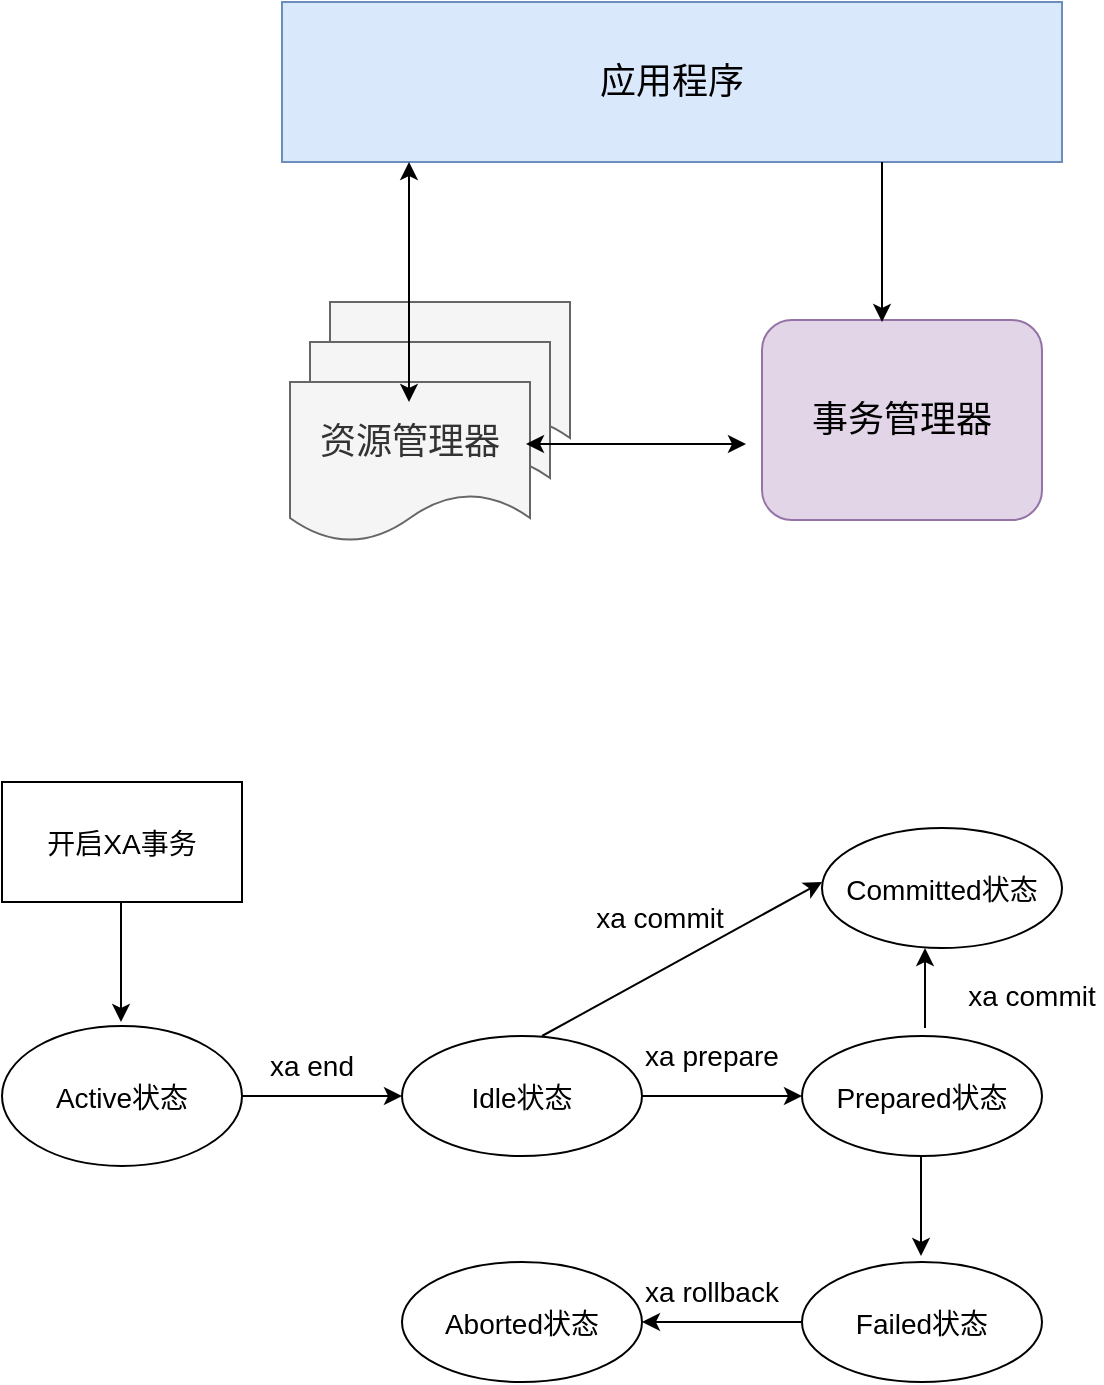 <mxfile version="20.0.4" type="github">
  <diagram id="ObCENUlUA4ZSgpgrxgMP" name="Page-1">
    <mxGraphModel dx="1422" dy="762" grid="1" gridSize="10" guides="1" tooltips="1" connect="1" arrows="1" fold="1" page="1" pageScale="1" pageWidth="827" pageHeight="1169" math="0" shadow="0">
      <root>
        <mxCell id="0" />
        <mxCell id="1" parent="0" />
        <mxCell id="dxR8QtIztpEpAp44_qmE-1" value="&lt;font style=&quot;font-size: 18px;&quot;&gt;应用程序&lt;/font&gt;" style="rounded=0;whiteSpace=wrap;html=1;fillColor=#dae8fc;strokeColor=#6c8ebf;" vertex="1" parent="1">
          <mxGeometry x="190" y="120" width="390" height="80" as="geometry" />
        </mxCell>
        <mxCell id="dxR8QtIztpEpAp44_qmE-2" value="" style="shape=document;whiteSpace=wrap;html=1;boundedLbl=1;fontSize=24;fillColor=#f5f5f5;fontColor=#333333;strokeColor=#666666;" vertex="1" parent="1">
          <mxGeometry x="214" y="270" width="120" height="80" as="geometry" />
        </mxCell>
        <mxCell id="dxR8QtIztpEpAp44_qmE-3" value="" style="shape=document;whiteSpace=wrap;html=1;boundedLbl=1;fontSize=24;fillColor=#f5f5f5;fontColor=#333333;strokeColor=#666666;" vertex="1" parent="1">
          <mxGeometry x="204" y="290" width="120" height="80" as="geometry" />
        </mxCell>
        <mxCell id="dxR8QtIztpEpAp44_qmE-4" value="&lt;font style=&quot;font-size: 18px;&quot;&gt;资源管理器&lt;/font&gt;" style="shape=document;whiteSpace=wrap;html=1;boundedLbl=1;fontSize=24;fillColor=#f5f5f5;fontColor=#333333;strokeColor=#666666;" vertex="1" parent="1">
          <mxGeometry x="194" y="310" width="120" height="80" as="geometry" />
        </mxCell>
        <mxCell id="dxR8QtIztpEpAp44_qmE-6" value="" style="endArrow=classic;startArrow=classic;html=1;rounded=0;fontSize=18;" edge="1" parent="1">
          <mxGeometry width="50" height="50" relative="1" as="geometry">
            <mxPoint x="253.5" y="320" as="sourcePoint" />
            <mxPoint x="253.5" y="200" as="targetPoint" />
          </mxGeometry>
        </mxCell>
        <mxCell id="dxR8QtIztpEpAp44_qmE-7" value="事务管理器" style="rounded=1;whiteSpace=wrap;html=1;fontSize=18;fillColor=#e1d5e7;strokeColor=#9673a6;" vertex="1" parent="1">
          <mxGeometry x="430" y="279" width="140" height="100" as="geometry" />
        </mxCell>
        <mxCell id="dxR8QtIztpEpAp44_qmE-8" value="" style="endArrow=classic;startArrow=classic;html=1;rounded=0;fontSize=18;" edge="1" parent="1">
          <mxGeometry width="50" height="50" relative="1" as="geometry">
            <mxPoint x="312" y="341" as="sourcePoint" />
            <mxPoint x="422" y="341" as="targetPoint" />
          </mxGeometry>
        </mxCell>
        <mxCell id="dxR8QtIztpEpAp44_qmE-9" value="" style="endArrow=classic;html=1;rounded=0;fontSize=18;" edge="1" parent="1">
          <mxGeometry width="50" height="50" relative="1" as="geometry">
            <mxPoint x="490" y="200" as="sourcePoint" />
            <mxPoint x="490" y="280" as="targetPoint" />
          </mxGeometry>
        </mxCell>
        <mxCell id="dxR8QtIztpEpAp44_qmE-10" value="&lt;font style=&quot;font-size: 14px;&quot;&gt;开启XA事务&lt;/font&gt;" style="rounded=0;whiteSpace=wrap;html=1;fontSize=18;" vertex="1" parent="1">
          <mxGeometry x="50" y="510" width="120" height="60" as="geometry" />
        </mxCell>
        <mxCell id="dxR8QtIztpEpAp44_qmE-12" value="" style="endArrow=classic;html=1;rounded=0;fontSize=18;" edge="1" parent="1">
          <mxGeometry width="50" height="50" relative="1" as="geometry">
            <mxPoint x="109.5" y="570" as="sourcePoint" />
            <mxPoint x="109.5" y="630" as="targetPoint" />
          </mxGeometry>
        </mxCell>
        <mxCell id="dxR8QtIztpEpAp44_qmE-17" value="" style="edgeStyle=orthogonalEdgeStyle;rounded=0;orthogonalLoop=1;jettySize=auto;html=1;fontSize=18;" edge="1" parent="1" source="dxR8QtIztpEpAp44_qmE-13" target="dxR8QtIztpEpAp44_qmE-16">
          <mxGeometry relative="1" as="geometry" />
        </mxCell>
        <mxCell id="dxR8QtIztpEpAp44_qmE-13" value="&lt;font style=&quot;font-size: 14px;&quot;&gt;Active状态&lt;/font&gt;" style="ellipse;whiteSpace=wrap;html=1;fontSize=18;" vertex="1" parent="1">
          <mxGeometry x="50" y="632" width="120" height="70" as="geometry" />
        </mxCell>
        <mxCell id="dxR8QtIztpEpAp44_qmE-19" value="" style="edgeStyle=orthogonalEdgeStyle;rounded=0;orthogonalLoop=1;jettySize=auto;html=1;fontSize=18;" edge="1" parent="1" source="dxR8QtIztpEpAp44_qmE-16" target="dxR8QtIztpEpAp44_qmE-18">
          <mxGeometry relative="1" as="geometry" />
        </mxCell>
        <mxCell id="dxR8QtIztpEpAp44_qmE-16" value="&lt;font style=&quot;font-size: 14px;&quot;&gt;Idle状态&lt;/font&gt;" style="ellipse;whiteSpace=wrap;html=1;fontSize=18;" vertex="1" parent="1">
          <mxGeometry x="250" y="637" width="120" height="60" as="geometry" />
        </mxCell>
        <mxCell id="dxR8QtIztpEpAp44_qmE-18" value="&lt;font style=&quot;font-size: 14px;&quot;&gt;Prepared状态&lt;/font&gt;" style="ellipse;whiteSpace=wrap;html=1;fontSize=18;" vertex="1" parent="1">
          <mxGeometry x="450" y="637" width="120" height="60" as="geometry" />
        </mxCell>
        <mxCell id="dxR8QtIztpEpAp44_qmE-20" value="" style="endArrow=classic;html=1;rounded=0;fontSize=18;" edge="1" parent="1">
          <mxGeometry width="50" height="50" relative="1" as="geometry">
            <mxPoint x="320" y="637" as="sourcePoint" />
            <mxPoint x="460" y="560" as="targetPoint" />
          </mxGeometry>
        </mxCell>
        <mxCell id="dxR8QtIztpEpAp44_qmE-21" value="&lt;font style=&quot;font-size: 14px;&quot;&gt;Committed状态&lt;/font&gt;" style="ellipse;whiteSpace=wrap;html=1;fontSize=18;" vertex="1" parent="1">
          <mxGeometry x="460" y="533" width="120" height="60" as="geometry" />
        </mxCell>
        <mxCell id="dxR8QtIztpEpAp44_qmE-22" value="" style="endArrow=classic;html=1;rounded=0;fontSize=14;" edge="1" parent="1">
          <mxGeometry width="50" height="50" relative="1" as="geometry">
            <mxPoint x="511.5" y="633" as="sourcePoint" />
            <mxPoint x="511.5" y="593" as="targetPoint" />
          </mxGeometry>
        </mxCell>
        <mxCell id="dxR8QtIztpEpAp44_qmE-23" value="" style="endArrow=classic;html=1;rounded=0;fontSize=14;" edge="1" parent="1">
          <mxGeometry width="50" height="50" relative="1" as="geometry">
            <mxPoint x="509.5" y="697" as="sourcePoint" />
            <mxPoint x="509.5" y="747" as="targetPoint" />
          </mxGeometry>
        </mxCell>
        <mxCell id="dxR8QtIztpEpAp44_qmE-26" value="" style="edgeStyle=orthogonalEdgeStyle;rounded=0;orthogonalLoop=1;jettySize=auto;html=1;fontSize=14;" edge="1" parent="1" source="dxR8QtIztpEpAp44_qmE-24" target="dxR8QtIztpEpAp44_qmE-25">
          <mxGeometry relative="1" as="geometry" />
        </mxCell>
        <mxCell id="dxR8QtIztpEpAp44_qmE-24" value="&lt;span style=&quot;font-size: 14px;&quot;&gt;Failed状态&lt;/span&gt;" style="ellipse;whiteSpace=wrap;html=1;fontSize=18;" vertex="1" parent="1">
          <mxGeometry x="450" y="750" width="120" height="60" as="geometry" />
        </mxCell>
        <mxCell id="dxR8QtIztpEpAp44_qmE-25" value="&lt;font style=&quot;font-size: 14px;&quot;&gt;Aborted状态&lt;/font&gt;" style="ellipse;whiteSpace=wrap;html=1;fontSize=18;" vertex="1" parent="1">
          <mxGeometry x="250" y="750" width="120" height="60" as="geometry" />
        </mxCell>
        <mxCell id="dxR8QtIztpEpAp44_qmE-28" value="xa rollback" style="text;html=1;strokeColor=none;fillColor=none;align=center;verticalAlign=middle;whiteSpace=wrap;rounded=0;fontSize=14;" vertex="1" parent="1">
          <mxGeometry x="370" y="750" width="70" height="30" as="geometry" />
        </mxCell>
        <mxCell id="dxR8QtIztpEpAp44_qmE-29" value="xa commit" style="text;html=1;strokeColor=none;fillColor=none;align=center;verticalAlign=middle;whiteSpace=wrap;rounded=0;fontSize=14;" vertex="1" parent="1">
          <mxGeometry x="530" y="602" width="70" height="30" as="geometry" />
        </mxCell>
        <mxCell id="dxR8QtIztpEpAp44_qmE-30" value="xa prepare" style="text;html=1;strokeColor=none;fillColor=none;align=center;verticalAlign=middle;whiteSpace=wrap;rounded=0;fontSize=14;" vertex="1" parent="1">
          <mxGeometry x="370" y="632" width="70" height="30" as="geometry" />
        </mxCell>
        <mxCell id="dxR8QtIztpEpAp44_qmE-31" value="xa commit" style="text;html=1;strokeColor=none;fillColor=none;align=center;verticalAlign=middle;whiteSpace=wrap;rounded=0;fontSize=14;" vertex="1" parent="1">
          <mxGeometry x="344" y="563" width="70" height="30" as="geometry" />
        </mxCell>
        <mxCell id="dxR8QtIztpEpAp44_qmE-32" value="xa end" style="text;html=1;strokeColor=none;fillColor=none;align=center;verticalAlign=middle;whiteSpace=wrap;rounded=0;fontSize=14;" vertex="1" parent="1">
          <mxGeometry x="170" y="637" width="70" height="30" as="geometry" />
        </mxCell>
      </root>
    </mxGraphModel>
  </diagram>
</mxfile>
